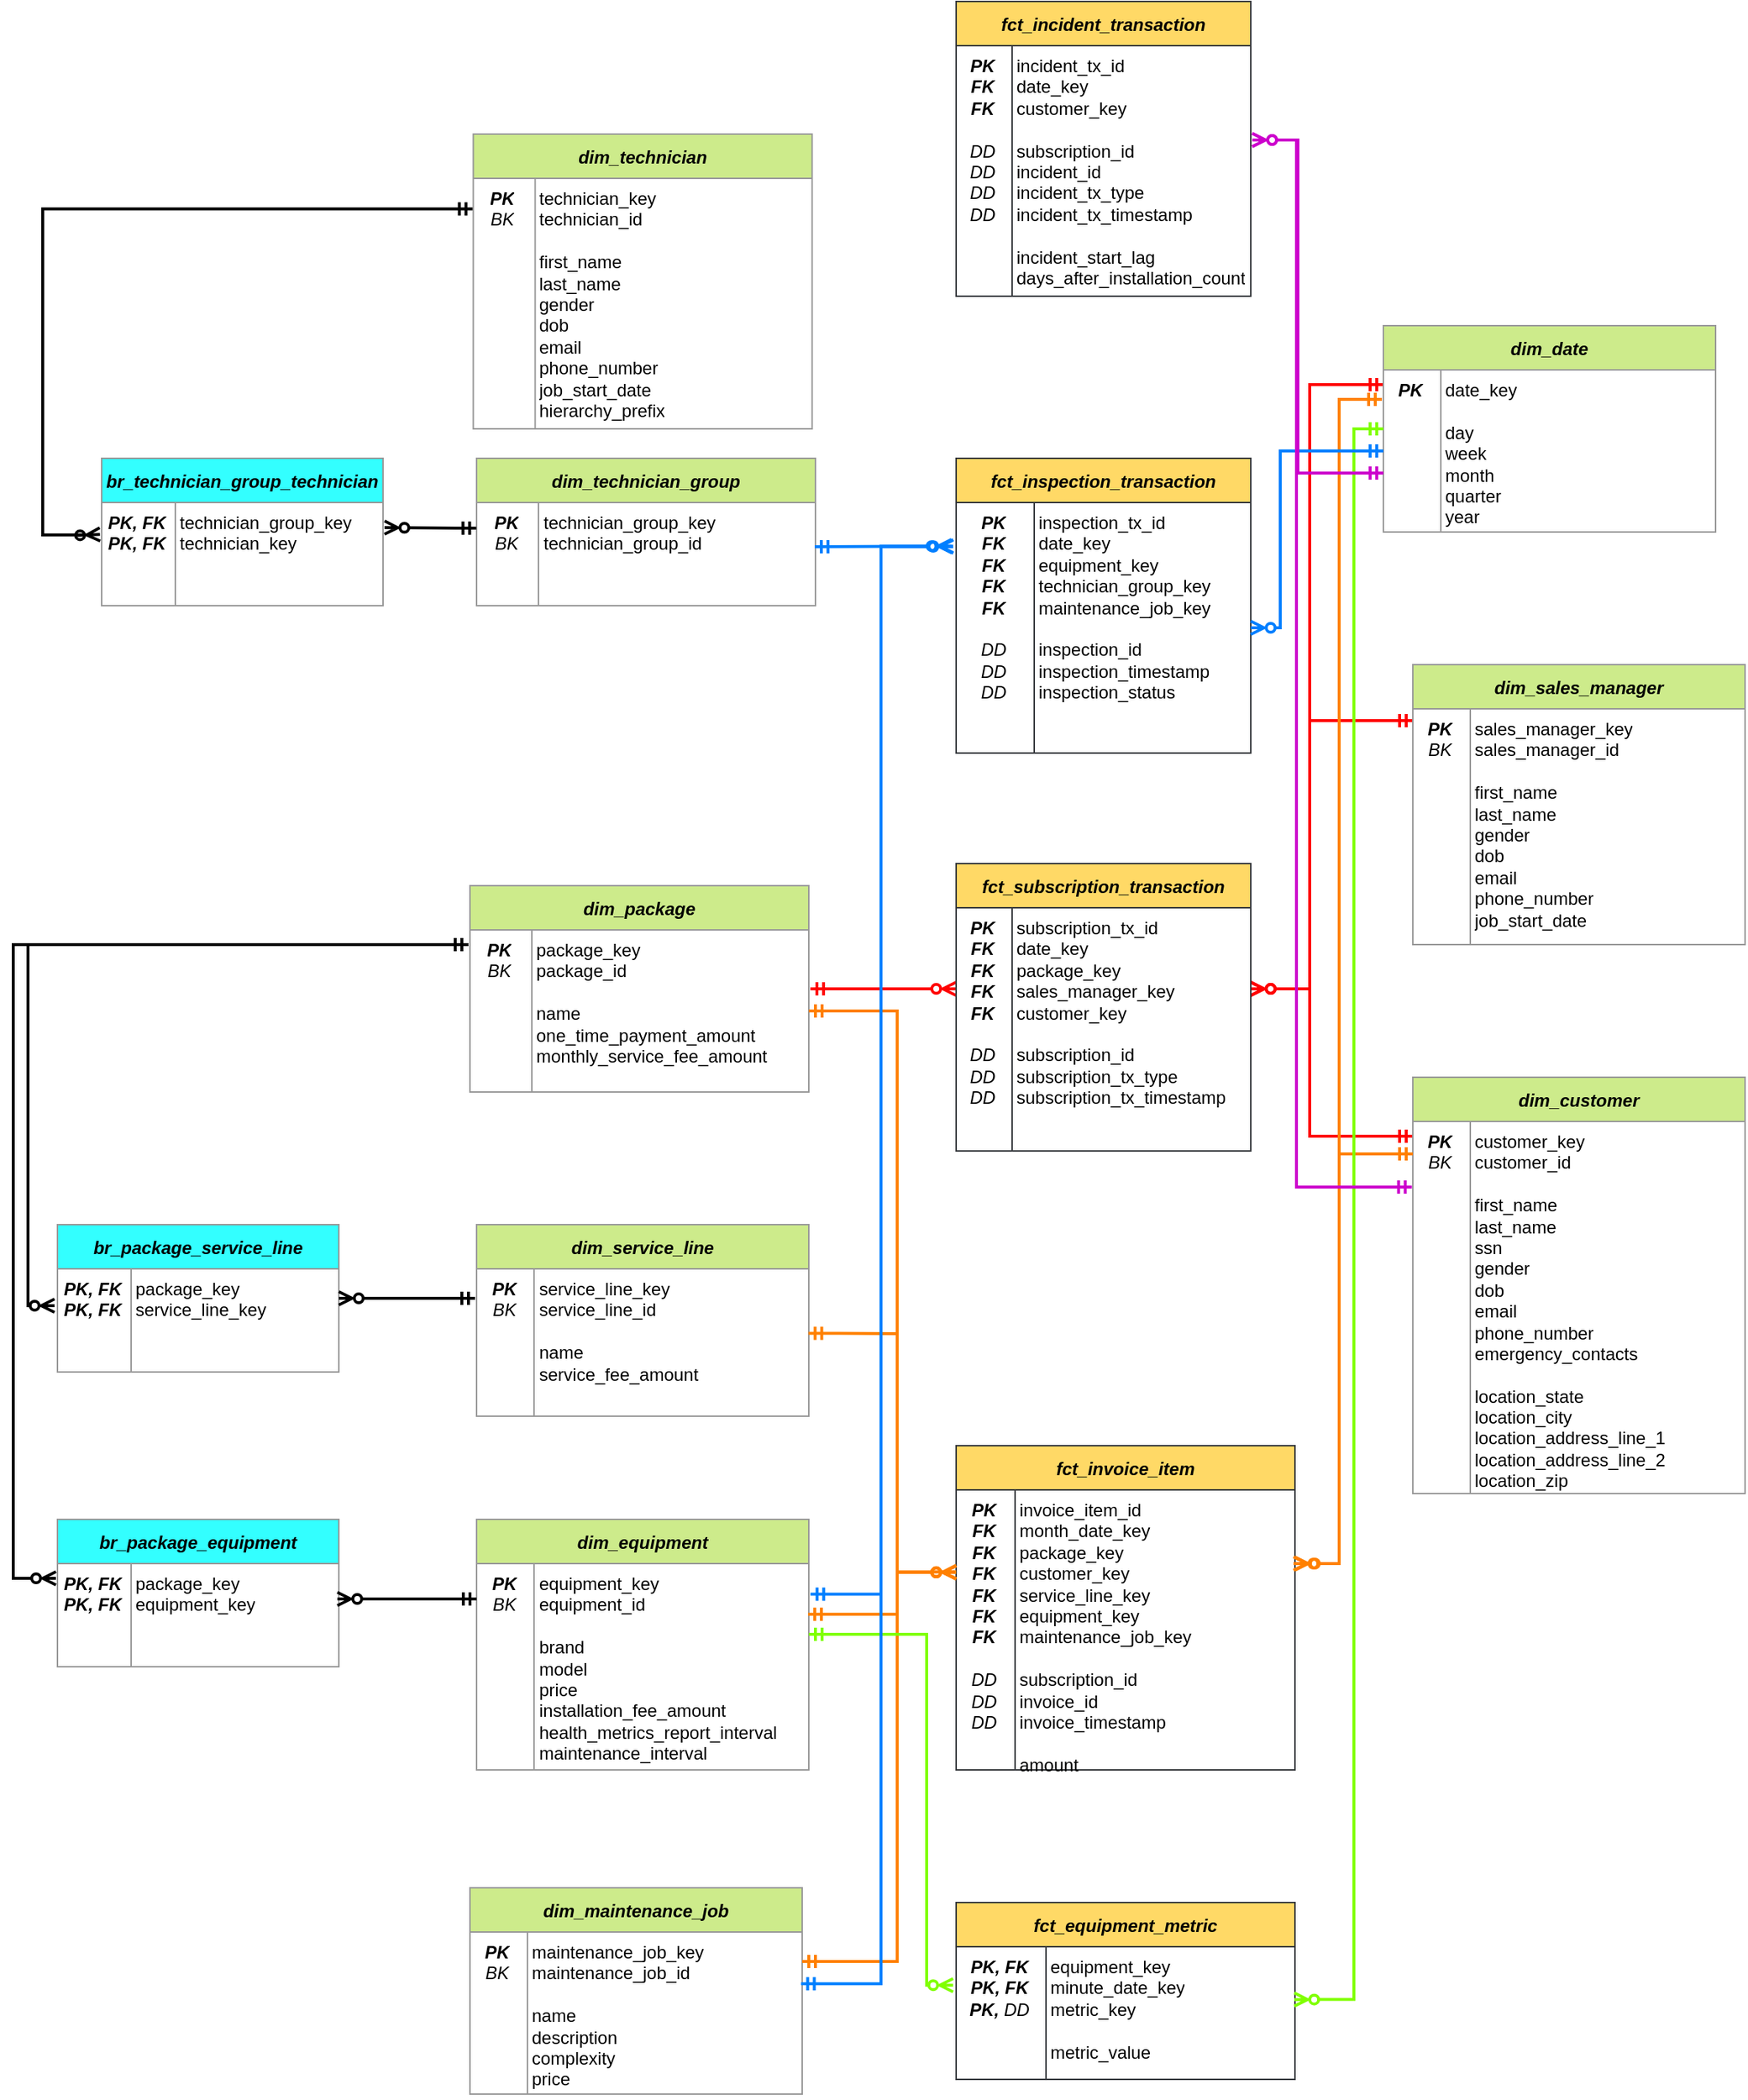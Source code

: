 <mxfile version="15.8.7" type="device"><diagram id="wsCY1EJNQkEBuxY_4vfx" name="Page-1"><mxGraphModel dx="4592" dy="2953" grid="1" gridSize="10" guides="1" tooltips="1" connect="1" arrows="1" fold="1" page="1" pageScale="1" pageWidth="827" pageHeight="1169" math="0" shadow="0"><root><mxCell id="0"/><mxCell id="1" parent="0"/><mxCell id="LIgBV6yL5HsbZSxNifBy-13" value="" style="edgeStyle=orthogonalEdgeStyle;rounded=0;orthogonalLoop=1;jettySize=auto;html=1;startArrow=ERmandOne;startFill=0;endArrow=ERzeroToMany;endFill=0;strokeColor=#FF0000;strokeWidth=2;" edge="1" parent="1" source="JnSo-MgYIEytU2SgxRHm-1" target="JnSo-MgYIEytU2SgxRHm-11"><mxGeometry relative="1" as="geometry"><Array as="points"><mxPoint x="-2110" y="150"/><mxPoint x="-2110" y="150"/></Array></mxGeometry></mxCell><mxCell id="LIgBV6yL5HsbZSxNifBy-14" value="" style="edgeStyle=orthogonalEdgeStyle;rounded=0;orthogonalLoop=1;jettySize=auto;html=1;startArrow=ERmandOne;startFill=0;endArrow=ERzeroToMany;endFill=0;strokeWidth=2;" edge="1" parent="1" source="JnSo-MgYIEytU2SgxRHm-1"><mxGeometry relative="1" as="geometry"><mxPoint x="-2691" y="550" as="targetPoint"/><Array as="points"><mxPoint x="-2720" y="120"/><mxPoint x="-2720" y="550"/><mxPoint x="-2691" y="550"/></Array></mxGeometry></mxCell><mxCell id="LIgBV6yL5HsbZSxNifBy-24" value="" style="edgeStyle=orthogonalEdgeStyle;rounded=0;orthogonalLoop=1;jettySize=auto;html=1;startArrow=ERmandOne;startFill=0;endArrow=ERzeroToMany;endFill=0;strokeWidth=2;" edge="1" parent="1" source="JnSo-MgYIEytU2SgxRHm-1"><mxGeometry relative="1" as="geometry"><mxPoint x="-2692" y="365" as="targetPoint"/><Array as="points"><mxPoint x="-2710" y="120"/><mxPoint x="-2710" y="365"/></Array></mxGeometry></mxCell><mxCell id="JnSo-MgYIEytU2SgxRHm-1" value="dim_package" style="shape=table;startSize=30;container=1;collapsible=0;childLayout=tableLayout;fillColor=#cdeb8b;strokeColor=#999999;rounded=0;sketch=0;shadow=0;fontStyle=3;strokeWidth=1;perimeterSpacing=1;" parent="1" vertex="1"><mxGeometry x="-2410" y="80" width="230" height="140" as="geometry"/></mxCell><mxCell id="JnSo-MgYIEytU2SgxRHm-2" value="" style="shape=partialRectangle;collapsible=0;dropTarget=0;pointerEvents=0;fillColor=none;top=0;left=0;bottom=0;right=0;points=[[0,0.5],[1,0.5]];portConstraint=eastwest;" parent="JnSo-MgYIEytU2SgxRHm-1" vertex="1"><mxGeometry y="30" width="230" height="110" as="geometry"/></mxCell><mxCell id="JnSo-MgYIEytU2SgxRHm-3" value="&lt;i&gt;&lt;b&gt;PK&lt;/b&gt;&lt;br&gt;BK&lt;br&gt;&lt;/i&gt;" style="shape=partialRectangle;html=1;whiteSpace=wrap;connectable=0;overflow=hidden;fillColor=none;top=0;left=0;bottom=0;right=0;pointerEvents=1;verticalAlign=top;align=center;spacingRight=2;" parent="JnSo-MgYIEytU2SgxRHm-2" vertex="1"><mxGeometry width="42" height="110" as="geometry"><mxRectangle width="42" height="110" as="alternateBounds"/></mxGeometry></mxCell><mxCell id="JnSo-MgYIEytU2SgxRHm-4" value="&lt;div&gt;package_key&lt;/div&gt;&lt;div&gt;package_id&lt;/div&gt;&lt;div&gt;&lt;br&gt;&lt;/div&gt;&lt;div&gt;name&lt;/div&gt;&lt;div&gt;one_time_payment_amount&lt;/div&gt;&lt;div&gt;monthly_service_fee_amount&lt;/div&gt;" style="shape=partialRectangle;connectable=0;overflow=hidden;fillColor=none;top=0;left=0;bottom=0;right=0;pointerEvents=1;align=left;verticalAlign=top;horizontal=1;labelBorderColor=none;html=1;spacingLeft=1;fontFamily=Helvetica;" parent="JnSo-MgYIEytU2SgxRHm-2" vertex="1"><mxGeometry x="42" width="188" height="110" as="geometry"><mxRectangle width="188" height="110" as="alternateBounds"/></mxGeometry></mxCell><mxCell id="LIgBV6yL5HsbZSxNifBy-42" value="" style="edgeStyle=orthogonalEdgeStyle;rounded=0;orthogonalLoop=1;jettySize=auto;html=1;startArrow=ERmandOne;startFill=0;endArrow=ERzeroToMany;endFill=0;strokeColor=#FF0000;strokeWidth=2;" edge="1" parent="1" source="LIgBV6yL5HsbZSxNifBy-35" target="JnSo-MgYIEytU2SgxRHm-11"><mxGeometry relative="1" as="geometry"><mxPoint x="-1975" y="407.5" as="targetPoint"/><Array as="points"><mxPoint x="-1840" y="250"/><mxPoint x="-1840" y="150"/></Array></mxGeometry></mxCell><mxCell id="LIgBV6yL5HsbZSxNifBy-50" value="" style="edgeStyle=orthogonalEdgeStyle;rounded=0;orthogonalLoop=1;jettySize=auto;html=1;startArrow=ERmandOne;startFill=0;endArrow=ERzeroToMany;endFill=0;strokeColor=#FF0000;strokeWidth=2;" edge="1" parent="1" source="LIgBV6yL5HsbZSxNifBy-44" target="JnSo-MgYIEytU2SgxRHm-11"><mxGeometry relative="1" as="geometry"><mxPoint x="-1780" y="10" as="targetPoint"/><Array as="points"><mxPoint x="-1840" y="-260"/><mxPoint x="-1840" y="150"/></Array></mxGeometry></mxCell><mxCell id="LIgBV6yL5HsbZSxNifBy-68" value="" style="edgeStyle=orthogonalEdgeStyle;rounded=0;orthogonalLoop=1;jettySize=auto;html=1;startArrow=ERmandOne;startFill=0;endArrow=ERzeroToMany;endFill=0;exitX=0;exitY=0.05;exitDx=0;exitDy=0;exitPerimeter=0;strokeColor=#FF0000;strokeWidth=2;" edge="1" parent="1" source="LIgBV6yL5HsbZSxNifBy-58" target="JnSo-MgYIEytU2SgxRHm-11"><mxGeometry relative="1" as="geometry"><mxPoint x="-1975" y="340" as="targetPoint"/><Array as="points"><mxPoint x="-1840" y="-32"/><mxPoint x="-1840" y="150"/></Array></mxGeometry></mxCell><mxCell id="JnSo-MgYIEytU2SgxRHm-10" value="fct_subscription_transaction" style="shape=table;startSize=30;container=1;collapsible=0;childLayout=tableLayout;fillColor=#FFD966;strokeColor=#36393d;rounded=0;sketch=0;shadow=0;fontStyle=3" parent="1" vertex="1"><mxGeometry x="-2080" y="65" width="200" height="195" as="geometry"/></mxCell><mxCell id="JnSo-MgYIEytU2SgxRHm-11" value="" style="shape=partialRectangle;collapsible=0;dropTarget=0;pointerEvents=0;fillColor=none;top=0;left=0;bottom=0;right=0;points=[[0,0.5],[1,0.5]];portConstraint=eastwest;" parent="JnSo-MgYIEytU2SgxRHm-10" vertex="1"><mxGeometry y="30" width="200" height="165" as="geometry"/></mxCell><mxCell id="JnSo-MgYIEytU2SgxRHm-12" value="&lt;i&gt;&lt;div style=&quot;font-weight: bold&quot;&gt;PK&lt;br&gt;FK&lt;/div&gt;&lt;div style=&quot;font-weight: bold&quot;&gt;FK&lt;/div&gt;&lt;div style=&quot;font-weight: bold&quot;&gt;FK&lt;/div&gt;&lt;div style=&quot;font-weight: bold&quot;&gt;FK&lt;/div&gt;&lt;div style=&quot;font-weight: bold&quot;&gt;&lt;br&gt;&lt;/div&gt;&lt;div&gt;DD&lt;/div&gt;&lt;div&gt;DD&lt;/div&gt;&lt;div&gt;DD&lt;/div&gt;&lt;/i&gt;" style="shape=partialRectangle;html=1;whiteSpace=wrap;connectable=0;overflow=hidden;fillColor=none;top=0;left=0;bottom=0;right=0;pointerEvents=1;verticalAlign=top;align=center;spacingRight=2;" parent="JnSo-MgYIEytU2SgxRHm-11" vertex="1"><mxGeometry width="38" height="165" as="geometry"><mxRectangle width="38" height="165" as="alternateBounds"/></mxGeometry></mxCell><mxCell id="JnSo-MgYIEytU2SgxRHm-13" value="&lt;div&gt;subscription_tx_id&lt;/div&gt;&lt;div&gt;date_key&lt;/div&gt;&lt;div&gt;package_key&lt;/div&gt;&lt;div&gt;sales_manager_key&lt;/div&gt;&lt;div&gt;customer_key&lt;br&gt;&lt;/div&gt;&lt;div&gt;&lt;br&gt;&lt;/div&gt;&lt;div&gt;subscription_id&lt;/div&gt;&lt;div&gt;subscription_tx_type&lt;br&gt;&lt;/div&gt;&lt;div&gt;subscription_tx_timestamp&lt;/div&gt;" style="shape=partialRectangle;connectable=0;overflow=hidden;fillColor=none;top=0;left=0;bottom=0;right=0;pointerEvents=1;align=left;verticalAlign=top;horizontal=1;labelBorderColor=none;html=1;spacingLeft=1;" parent="JnSo-MgYIEytU2SgxRHm-11" vertex="1"><mxGeometry x="38" width="162" height="165" as="geometry"><mxRectangle width="162" height="165" as="alternateBounds"/></mxGeometry></mxCell><mxCell id="LIgBV6yL5HsbZSxNifBy-1" value="br_package_service_line" style="shape=table;startSize=30;container=1;collapsible=0;childLayout=tableLayout;fillColor=#33FFFF;strokeColor=#999999;rounded=0;sketch=0;shadow=0;fontStyle=3;strokeWidth=1;perimeterSpacing=1;" vertex="1" parent="1"><mxGeometry x="-2690" y="310" width="191" height="100" as="geometry"/></mxCell><mxCell id="LIgBV6yL5HsbZSxNifBy-2" value="" style="shape=partialRectangle;collapsible=0;dropTarget=0;pointerEvents=0;fillColor=none;top=0;left=0;bottom=0;right=0;points=[[0,0.5],[1,0.5]];portConstraint=eastwest;" vertex="1" parent="LIgBV6yL5HsbZSxNifBy-1"><mxGeometry y="30" width="191" height="70" as="geometry"/></mxCell><mxCell id="LIgBV6yL5HsbZSxNifBy-3" value="&lt;i&gt;&lt;b&gt;PK, FK&lt;/b&gt;&lt;br&gt;&lt;b&gt;PK, FK&lt;/b&gt;&lt;br&gt;&lt;/i&gt;" style="shape=partialRectangle;html=1;whiteSpace=wrap;connectable=0;overflow=hidden;fillColor=none;top=0;left=0;bottom=0;right=0;pointerEvents=1;verticalAlign=top;align=center;spacingRight=2;" vertex="1" parent="LIgBV6yL5HsbZSxNifBy-2"><mxGeometry width="50" height="70" as="geometry"><mxRectangle width="50" height="70" as="alternateBounds"/></mxGeometry></mxCell><mxCell id="LIgBV6yL5HsbZSxNifBy-4" value="package_key&lt;br&gt;service_line_key" style="shape=partialRectangle;connectable=0;overflow=hidden;fillColor=none;top=0;left=0;bottom=0;right=0;pointerEvents=1;align=left;verticalAlign=top;horizontal=1;labelBorderColor=none;html=1;spacingLeft=1;fontFamily=Helvetica;" vertex="1" parent="LIgBV6yL5HsbZSxNifBy-2"><mxGeometry x="50" width="141" height="70" as="geometry"><mxRectangle width="141" height="70" as="alternateBounds"/></mxGeometry></mxCell><mxCell id="LIgBV6yL5HsbZSxNifBy-5" value="br_package_equipment" style="shape=table;startSize=30;container=1;collapsible=0;childLayout=tableLayout;fillColor=#33FFFF;strokeColor=#999999;rounded=0;sketch=0;shadow=0;fontStyle=3;strokeWidth=1;perimeterSpacing=1;" vertex="1" parent="1"><mxGeometry x="-2690" y="510" width="191" height="100" as="geometry"/></mxCell><mxCell id="LIgBV6yL5HsbZSxNifBy-6" value="" style="shape=partialRectangle;collapsible=0;dropTarget=0;pointerEvents=0;fillColor=none;top=0;left=0;bottom=0;right=0;points=[[0,0.5],[1,0.5]];portConstraint=eastwest;" vertex="1" parent="LIgBV6yL5HsbZSxNifBy-5"><mxGeometry y="30" width="191" height="70" as="geometry"/></mxCell><mxCell id="LIgBV6yL5HsbZSxNifBy-7" value="&lt;i&gt;&lt;b&gt;PK, FK&lt;/b&gt;&lt;br&gt;&lt;b&gt;PK, FK&lt;/b&gt;&lt;br&gt;&lt;/i&gt;" style="shape=partialRectangle;html=1;whiteSpace=wrap;connectable=0;overflow=hidden;fillColor=none;top=0;left=0;bottom=0;right=0;pointerEvents=1;verticalAlign=top;align=center;spacingRight=2;" vertex="1" parent="LIgBV6yL5HsbZSxNifBy-6"><mxGeometry width="50" height="70" as="geometry"><mxRectangle width="50" height="70" as="alternateBounds"/></mxGeometry></mxCell><mxCell id="LIgBV6yL5HsbZSxNifBy-8" value="package_key&lt;br&gt;equipment_key" style="shape=partialRectangle;connectable=0;overflow=hidden;fillColor=none;top=0;left=0;bottom=0;right=0;pointerEvents=1;align=left;verticalAlign=top;horizontal=1;labelBorderColor=none;html=1;spacingLeft=1;fontFamily=Helvetica;" vertex="1" parent="LIgBV6yL5HsbZSxNifBy-6"><mxGeometry x="50" width="141" height="70" as="geometry"><mxRectangle width="141" height="70" as="alternateBounds"/></mxGeometry></mxCell><mxCell id="LIgBV6yL5HsbZSxNifBy-9" value="dim_equipment" style="shape=table;startSize=30;container=1;collapsible=0;childLayout=tableLayout;fillColor=#cdeb8b;strokeColor=#999999;rounded=0;sketch=0;shadow=0;fontStyle=3;strokeWidth=1;perimeterSpacing=1;" vertex="1" parent="1"><mxGeometry x="-2405.5" y="510" width="225.5" height="170" as="geometry"/></mxCell><mxCell id="LIgBV6yL5HsbZSxNifBy-10" value="" style="shape=partialRectangle;collapsible=0;dropTarget=0;pointerEvents=0;fillColor=none;top=0;left=0;bottom=0;right=0;points=[[0,0.5],[1,0.5]];portConstraint=eastwest;" vertex="1" parent="LIgBV6yL5HsbZSxNifBy-9"><mxGeometry y="30" width="225.5" height="140" as="geometry"/></mxCell><mxCell id="LIgBV6yL5HsbZSxNifBy-11" value="&lt;i&gt;&lt;b&gt;PK&lt;/b&gt;&lt;br&gt;BK&lt;br&gt;&lt;/i&gt;" style="shape=partialRectangle;html=1;whiteSpace=wrap;connectable=0;overflow=hidden;fillColor=none;top=0;left=0;bottom=0;right=0;pointerEvents=1;verticalAlign=top;align=center;spacingRight=2;" vertex="1" parent="LIgBV6yL5HsbZSxNifBy-10"><mxGeometry width="39" height="140" as="geometry"><mxRectangle width="39" height="140" as="alternateBounds"/></mxGeometry></mxCell><mxCell id="LIgBV6yL5HsbZSxNifBy-12" value="&lt;div&gt;equipment_key&lt;/div&gt;&lt;div&gt;equipment_id&lt;/div&gt;&lt;div&gt;&lt;br&gt;&lt;/div&gt;&lt;div&gt;brand&lt;/div&gt;&lt;div&gt;model&lt;/div&gt;&lt;div&gt;price&lt;/div&gt;&lt;div&gt;installation_fee_amount&lt;/div&gt;&lt;div&gt;health_metrics_report_interval&lt;/div&gt;&lt;div&gt;maintenance_interval&lt;/div&gt;" style="shape=partialRectangle;connectable=0;overflow=hidden;fillColor=none;top=0;left=0;bottom=0;right=0;pointerEvents=1;align=left;verticalAlign=top;horizontal=1;labelBorderColor=none;html=1;spacingLeft=1;fontFamily=Helvetica;" vertex="1" parent="LIgBV6yL5HsbZSxNifBy-10"><mxGeometry x="39" width="187" height="140" as="geometry"><mxRectangle width="187" height="140" as="alternateBounds"/></mxGeometry></mxCell><mxCell id="LIgBV6yL5HsbZSxNifBy-15" value="" style="edgeStyle=orthogonalEdgeStyle;rounded=0;orthogonalLoop=1;jettySize=auto;html=1;startArrow=ERmandOne;startFill=0;endArrow=ERzeroToMany;endFill=0;entryX=0.997;entryY=0.34;entryDx=0;entryDy=0;entryPerimeter=0;strokeWidth=2;" edge="1" parent="1" source="LIgBV6yL5HsbZSxNifBy-10" target="LIgBV6yL5HsbZSxNifBy-6"><mxGeometry relative="1" as="geometry"><mxPoint x="-2739" y="670" as="targetPoint"/><Array as="points"><mxPoint x="-2500" y="564"/><mxPoint x="-2500" y="564"/></Array></mxGeometry></mxCell><mxCell id="LIgBV6yL5HsbZSxNifBy-33" value="" style="edgeStyle=orthogonalEdgeStyle;rounded=0;orthogonalLoop=1;jettySize=auto;html=1;startArrow=ERmandOne;startFill=0;endArrow=ERzeroToMany;endFill=0;strokeWidth=2;" edge="1" parent="1" source="LIgBV6yL5HsbZSxNifBy-25" target="LIgBV6yL5HsbZSxNifBy-2"><mxGeometry relative="1" as="geometry"><mxPoint x="-2571.714" y="165" as="targetPoint"/><Array as="points"><mxPoint x="-2440" y="360"/><mxPoint x="-2440" y="360"/></Array></mxGeometry></mxCell><mxCell id="LIgBV6yL5HsbZSxNifBy-25" value="dim_service_line" style="shape=table;startSize=30;container=1;collapsible=0;childLayout=tableLayout;fillColor=#cdeb8b;strokeColor=#999999;rounded=0;sketch=0;shadow=0;fontStyle=3;strokeWidth=1;perimeterSpacing=1;" vertex="1" parent="1"><mxGeometry x="-2405.5" y="310" width="225.5" height="130" as="geometry"/></mxCell><mxCell id="LIgBV6yL5HsbZSxNifBy-26" value="" style="shape=partialRectangle;collapsible=0;dropTarget=0;pointerEvents=0;fillColor=none;top=0;left=0;bottom=0;right=0;points=[[0,0.5],[1,0.5]];portConstraint=eastwest;" vertex="1" parent="LIgBV6yL5HsbZSxNifBy-25"><mxGeometry y="30" width="225.5" height="100" as="geometry"/></mxCell><mxCell id="LIgBV6yL5HsbZSxNifBy-27" value="&lt;i&gt;&lt;b&gt;PK&lt;/b&gt;&lt;br&gt;BK&lt;br&gt;&lt;/i&gt;" style="shape=partialRectangle;html=1;whiteSpace=wrap;connectable=0;overflow=hidden;fillColor=none;top=0;left=0;bottom=0;right=0;pointerEvents=1;verticalAlign=top;align=center;spacingRight=2;" vertex="1" parent="LIgBV6yL5HsbZSxNifBy-26"><mxGeometry width="39" height="100" as="geometry"><mxRectangle width="39" height="100" as="alternateBounds"/></mxGeometry></mxCell><mxCell id="LIgBV6yL5HsbZSxNifBy-28" value="&lt;div&gt;service_line_key&lt;/div&gt;&lt;div&gt;service_line_id&lt;/div&gt;&lt;div&gt;&lt;br&gt;&lt;/div&gt;&lt;div&gt;name&lt;/div&gt;&lt;div&gt;&lt;span&gt;service_fee_amount&lt;/span&gt;&lt;/div&gt;" style="shape=partialRectangle;connectable=0;overflow=hidden;fillColor=none;top=0;left=0;bottom=0;right=0;pointerEvents=1;align=left;verticalAlign=top;horizontal=1;labelBorderColor=none;html=1;spacingLeft=1;fontFamily=Helvetica;" vertex="1" parent="LIgBV6yL5HsbZSxNifBy-26"><mxGeometry x="39" width="187" height="100" as="geometry"><mxRectangle width="187" height="100" as="alternateBounds"/></mxGeometry></mxCell><mxCell id="LIgBV6yL5HsbZSxNifBy-34" value="dim_customer" style="shape=table;startSize=30;container=1;collapsible=0;childLayout=tableLayout;fillColor=#cdeb8b;strokeColor=#999999;rounded=0;sketch=0;shadow=0;fontStyle=3;strokeWidth=1;perimeterSpacing=1;" vertex="1" parent="1"><mxGeometry x="-1770" y="210" width="225.5" height="282.5" as="geometry"/></mxCell><mxCell id="LIgBV6yL5HsbZSxNifBy-35" value="" style="shape=partialRectangle;collapsible=0;dropTarget=0;pointerEvents=0;fillColor=none;top=0;left=0;bottom=0;right=0;points=[[0,0.5],[1,0.5]];portConstraint=eastwest;" vertex="1" parent="LIgBV6yL5HsbZSxNifBy-34"><mxGeometry y="30" width="225.5" height="253" as="geometry"/></mxCell><mxCell id="LIgBV6yL5HsbZSxNifBy-36" value="&lt;i&gt;&lt;b&gt;PK&lt;/b&gt;&lt;br&gt;BK&lt;br&gt;&lt;/i&gt;" style="shape=partialRectangle;html=1;whiteSpace=wrap;connectable=0;overflow=hidden;fillColor=none;top=0;left=0;bottom=0;right=0;pointerEvents=1;verticalAlign=top;align=center;spacingRight=2;" vertex="1" parent="LIgBV6yL5HsbZSxNifBy-35"><mxGeometry width="39" height="253" as="geometry"><mxRectangle width="39" height="253" as="alternateBounds"/></mxGeometry></mxCell><mxCell id="LIgBV6yL5HsbZSxNifBy-37" value="&lt;div&gt;customer_key&lt;/div&gt;&lt;div&gt;customer_id&lt;/div&gt;&lt;div&gt;&lt;br&gt;&lt;/div&gt;&lt;div&gt;first_name&lt;/div&gt;&lt;div&gt;last_name&lt;/div&gt;&lt;div&gt;ssn&lt;/div&gt;&lt;div&gt;gender&lt;/div&gt;&lt;div&gt;dob&lt;/div&gt;&lt;div&gt;email&lt;/div&gt;&lt;div&gt;phone_number&lt;/div&gt;&lt;div&gt;emergency_contacts&lt;/div&gt;&lt;div&gt;&lt;br&gt;&lt;/div&gt;&lt;div&gt;&lt;span&gt;location_state&lt;/span&gt;&lt;br&gt;&lt;/div&gt;&lt;div&gt;location_city&lt;/div&gt;&lt;div&gt;location_address_line_1&lt;/div&gt;&lt;div&gt;location_address_line_2&lt;br&gt;&lt;/div&gt;&lt;div&gt;location_zip&lt;/div&gt;&lt;div&gt;&lt;br&gt;&lt;/div&gt;" style="shape=partialRectangle;connectable=0;overflow=hidden;fillColor=none;top=0;left=0;bottom=0;right=0;pointerEvents=1;align=left;verticalAlign=top;horizontal=1;labelBorderColor=none;html=1;spacingLeft=1;fontFamily=Helvetica;" vertex="1" parent="LIgBV6yL5HsbZSxNifBy-35"><mxGeometry x="39" width="187" height="253" as="geometry"><mxRectangle width="187" height="253" as="alternateBounds"/></mxGeometry></mxCell><mxCell id="LIgBV6yL5HsbZSxNifBy-43" value="dim_date" style="shape=table;startSize=30;container=1;collapsible=0;childLayout=tableLayout;fillColor=#cdeb8b;strokeColor=#999999;rounded=0;sketch=0;shadow=0;fontStyle=3;strokeWidth=1;perimeterSpacing=1;" vertex="1" parent="1"><mxGeometry x="-1790" y="-300" width="225.5" height="140" as="geometry"/></mxCell><mxCell id="LIgBV6yL5HsbZSxNifBy-44" value="" style="shape=partialRectangle;collapsible=0;dropTarget=0;pointerEvents=0;fillColor=none;top=0;left=0;bottom=0;right=0;points=[[0,0.5],[1,0.5]];portConstraint=eastwest;" vertex="1" parent="LIgBV6yL5HsbZSxNifBy-43"><mxGeometry y="30" width="225.5" height="110" as="geometry"/></mxCell><mxCell id="LIgBV6yL5HsbZSxNifBy-45" value="&lt;i&gt;&lt;b&gt;PK&lt;/b&gt;&lt;br&gt;&lt;/i&gt;" style="shape=partialRectangle;html=1;whiteSpace=wrap;connectable=0;overflow=hidden;fillColor=none;top=0;left=0;bottom=0;right=0;pointerEvents=1;verticalAlign=top;align=center;spacingRight=2;" vertex="1" parent="LIgBV6yL5HsbZSxNifBy-44"><mxGeometry width="39" height="110" as="geometry"><mxRectangle width="39" height="110" as="alternateBounds"/></mxGeometry></mxCell><mxCell id="LIgBV6yL5HsbZSxNifBy-46" value="&lt;div&gt;date_key&lt;/div&gt;&lt;div&gt;&lt;br&gt;&lt;/div&gt;&lt;div&gt;day&lt;/div&gt;&lt;div&gt;week&lt;/div&gt;&lt;div&gt;month&lt;/div&gt;&lt;div&gt;quarter&lt;/div&gt;&lt;div&gt;year&lt;/div&gt;" style="shape=partialRectangle;connectable=0;overflow=hidden;fillColor=none;top=0;left=0;bottom=0;right=0;pointerEvents=1;align=left;verticalAlign=top;horizontal=1;labelBorderColor=none;html=1;spacingLeft=1;fontFamily=Helvetica;" vertex="1" parent="LIgBV6yL5HsbZSxNifBy-44"><mxGeometry x="39" width="187" height="110" as="geometry"><mxRectangle width="187" height="110" as="alternateBounds"/></mxGeometry></mxCell><mxCell id="LIgBV6yL5HsbZSxNifBy-57" value="dim_sales_manager" style="shape=table;startSize=30;container=1;collapsible=0;childLayout=tableLayout;fillColor=#cdeb8b;strokeColor=#999999;rounded=0;sketch=0;shadow=0;fontStyle=3;strokeWidth=1;perimeterSpacing=1;" vertex="1" parent="1"><mxGeometry x="-1770" y="-70" width="225.5" height="190" as="geometry"/></mxCell><mxCell id="LIgBV6yL5HsbZSxNifBy-58" value="" style="shape=partialRectangle;collapsible=0;dropTarget=0;pointerEvents=0;fillColor=none;top=0;left=0;bottom=0;right=0;points=[[0,0.5],[1,0.5]];portConstraint=eastwest;" vertex="1" parent="LIgBV6yL5HsbZSxNifBy-57"><mxGeometry y="30" width="225.5" height="160" as="geometry"/></mxCell><mxCell id="LIgBV6yL5HsbZSxNifBy-59" value="&lt;i&gt;&lt;b&gt;PK&lt;/b&gt;&lt;br&gt;BK&lt;br&gt;&lt;/i&gt;" style="shape=partialRectangle;html=1;whiteSpace=wrap;connectable=0;overflow=hidden;fillColor=none;top=0;left=0;bottom=0;right=0;pointerEvents=1;verticalAlign=top;align=center;spacingRight=2;" vertex="1" parent="LIgBV6yL5HsbZSxNifBy-58"><mxGeometry width="39" height="160" as="geometry"><mxRectangle width="39" height="160" as="alternateBounds"/></mxGeometry></mxCell><mxCell id="LIgBV6yL5HsbZSxNifBy-60" value="&lt;div&gt;sales_manager_key&lt;/div&gt;&lt;div&gt;sales_manager_id&lt;/div&gt;&lt;div&gt;&lt;br&gt;&lt;/div&gt;&lt;div&gt;first_name&lt;/div&gt;&lt;div&gt;last_name&lt;/div&gt;&lt;div&gt;&lt;div&gt;gender&lt;/div&gt;&lt;div&gt;dob&lt;/div&gt;&lt;div&gt;email&lt;/div&gt;&lt;div&gt;phone_number&lt;/div&gt;&lt;/div&gt;&lt;div&gt;job_start_date&lt;/div&gt;" style="shape=partialRectangle;connectable=0;overflow=hidden;fillColor=none;top=0;left=0;bottom=0;right=0;pointerEvents=1;align=left;verticalAlign=top;horizontal=1;labelBorderColor=none;html=1;spacingLeft=1;fontFamily=Helvetica;" vertex="1" parent="LIgBV6yL5HsbZSxNifBy-58"><mxGeometry x="39" width="187" height="160" as="geometry"><mxRectangle width="187" height="160" as="alternateBounds"/></mxGeometry></mxCell><mxCell id="LIgBV6yL5HsbZSxNifBy-69" value="fct_invoice_item" style="shape=table;startSize=30;container=1;collapsible=0;childLayout=tableLayout;fillColor=#FFD966;strokeColor=#36393d;rounded=0;sketch=0;shadow=0;fontStyle=3" vertex="1" parent="1"><mxGeometry x="-2080" y="460" width="230" height="220" as="geometry"/></mxCell><mxCell id="LIgBV6yL5HsbZSxNifBy-70" value="" style="shape=partialRectangle;collapsible=0;dropTarget=0;pointerEvents=0;fillColor=none;top=0;left=0;bottom=0;right=0;points=[[0,0.5],[1,0.5]];portConstraint=eastwest;" vertex="1" parent="LIgBV6yL5HsbZSxNifBy-69"><mxGeometry y="30" width="230" height="190" as="geometry"/></mxCell><mxCell id="LIgBV6yL5HsbZSxNifBy-71" value="&lt;i&gt;&lt;div&gt;&lt;b&gt;PK&lt;/b&gt;&lt;/div&gt;&lt;div&gt;&lt;b&gt;&lt;span&gt;FK&lt;/span&gt;&lt;br&gt;&lt;/b&gt;&lt;/div&gt;&lt;div&gt;&lt;b&gt;FK&lt;/b&gt;&lt;/div&gt;&lt;div&gt;&lt;b&gt;FK&lt;/b&gt;&lt;/div&gt;&lt;div&gt;&lt;b&gt;FK&lt;/b&gt;&lt;/div&gt;&lt;div&gt;&lt;b&gt;FK&lt;/b&gt;&lt;/div&gt;&lt;div&gt;&lt;b&gt;FK&lt;/b&gt;&lt;/div&gt;&lt;div&gt;&lt;br&gt;&lt;/div&gt;&lt;div&gt;DD&lt;/div&gt;&lt;div&gt;DD&lt;/div&gt;&lt;div&gt;DD&lt;/div&gt;&lt;/i&gt;" style="shape=partialRectangle;html=1;whiteSpace=wrap;connectable=0;overflow=hidden;fillColor=none;top=0;left=0;bottom=0;right=0;pointerEvents=1;verticalAlign=top;align=center;spacingRight=2;" vertex="1" parent="LIgBV6yL5HsbZSxNifBy-70"><mxGeometry width="40" height="190" as="geometry"><mxRectangle width="40" height="190" as="alternateBounds"/></mxGeometry></mxCell><mxCell id="LIgBV6yL5HsbZSxNifBy-72" value="&lt;div&gt;invoice_item_id&lt;/div&gt;&lt;div&gt;month_date_key&lt;/div&gt;&lt;div&gt;package_key&lt;/div&gt;&lt;div&gt;customer_key&lt;br&gt;&lt;/div&gt;&lt;div&gt;service_line_key&lt;/div&gt;&lt;div&gt;equipment_key&lt;/div&gt;&lt;div&gt;maintenance_job_key&lt;/div&gt;&lt;div&gt;&lt;br&gt;&lt;/div&gt;&lt;div&gt;subscription_id&lt;/div&gt;&lt;div&gt;invoice_id&lt;br&gt;&lt;/div&gt;&lt;div&gt;invoice_timestamp&lt;/div&gt;&lt;div&gt;&lt;br&gt;&lt;/div&gt;&lt;div&gt;amount&lt;/div&gt;" style="shape=partialRectangle;connectable=0;overflow=hidden;fillColor=none;top=0;left=0;bottom=0;right=0;pointerEvents=1;align=left;verticalAlign=top;horizontal=1;labelBorderColor=none;html=1;spacingLeft=1;" vertex="1" parent="LIgBV6yL5HsbZSxNifBy-70"><mxGeometry x="40" width="190" height="190" as="geometry"><mxRectangle width="190" height="190" as="alternateBounds"/></mxGeometry></mxCell><mxCell id="LIgBV6yL5HsbZSxNifBy-73" value="" style="edgeStyle=orthogonalEdgeStyle;rounded=0;orthogonalLoop=1;jettySize=auto;html=1;startArrow=ERmandOne;startFill=0;endArrow=ERzeroToMany;endFill=0;strokeColor=#FF8000;strokeWidth=2;" edge="1" parent="1" source="LIgBV6yL5HsbZSxNifBy-43"><mxGeometry relative="1" as="geometry"><mxPoint x="-1780" y="290" as="sourcePoint"/><mxPoint x="-1851" y="540" as="targetPoint"/><Array as="points"><mxPoint x="-1820" y="-250"/><mxPoint x="-1820" y="540"/><mxPoint x="-1851" y="540"/></Array></mxGeometry></mxCell><mxCell id="LIgBV6yL5HsbZSxNifBy-74" value="" style="edgeStyle=orthogonalEdgeStyle;rounded=0;orthogonalLoop=1;jettySize=auto;html=1;startArrow=ERmandOne;startFill=0;endArrow=ERzeroToMany;endFill=0;strokeColor=#FF8000;strokeWidth=2;" edge="1" parent="1" source="JnSo-MgYIEytU2SgxRHm-2"><mxGeometry relative="1" as="geometry"><mxPoint x="-2080" y="546" as="targetPoint"/><Array as="points"><mxPoint x="-2120" y="165"/><mxPoint x="-2120" y="546"/></Array></mxGeometry></mxCell><mxCell id="LIgBV6yL5HsbZSxNifBy-78" value="" style="edgeStyle=orthogonalEdgeStyle;rounded=0;orthogonalLoop=1;jettySize=auto;html=1;startArrow=ERmandOne;startFill=0;endArrow=ERzeroToMany;endFill=0;strokeColor=#FF8000;strokeWidth=2;" edge="1" parent="1"><mxGeometry relative="1" as="geometry"><mxPoint x="-1770" y="262" as="sourcePoint"/><mxPoint x="-1850" y="540" as="targetPoint"/><Array as="points"><mxPoint x="-1820" y="262"/><mxPoint x="-1820" y="540"/></Array></mxGeometry></mxCell><mxCell id="LIgBV6yL5HsbZSxNifBy-80" value="" style="edgeStyle=orthogonalEdgeStyle;rounded=0;orthogonalLoop=1;jettySize=auto;html=1;startArrow=ERmandOne;startFill=0;endArrow=ERzeroToMany;endFill=0;strokeColor=#FF8000;exitX=0.998;exitY=0.248;exitDx=0;exitDy=0;exitPerimeter=0;strokeWidth=2;" edge="1" parent="1"><mxGeometry relative="1" as="geometry"><mxPoint x="-2180.451" y="574.36" as="sourcePoint"/><mxPoint x="-2080" y="545.64" as="targetPoint"/><Array as="points"><mxPoint x="-2120" y="574.64"/><mxPoint x="-2120" y="545.64"/><mxPoint x="-2081" y="545.64"/></Array></mxGeometry></mxCell><mxCell id="LIgBV6yL5HsbZSxNifBy-81" value="" style="edgeStyle=orthogonalEdgeStyle;rounded=0;orthogonalLoop=1;jettySize=auto;html=1;startArrow=ERmandOne;startFill=0;endArrow=ERzeroToMany;endFill=0;strokeColor=#FF8000;exitX=0.999;exitY=0.438;exitDx=0;exitDy=0;exitPerimeter=0;strokeWidth=2;" edge="1" parent="1" source="LIgBV6yL5HsbZSxNifBy-26"><mxGeometry relative="1" as="geometry"><mxPoint x="-2160" y="480" as="sourcePoint"/><mxPoint x="-2080" y="546" as="targetPoint"/><Array as="points"><mxPoint x="-2160" y="384"/><mxPoint x="-2120" y="384"/><mxPoint x="-2120" y="546"/></Array></mxGeometry></mxCell><mxCell id="LIgBV6yL5HsbZSxNifBy-82" value="dim_maintenance_job" style="shape=table;startSize=30;container=1;collapsible=0;childLayout=tableLayout;fillColor=#cdeb8b;strokeColor=#999999;rounded=0;sketch=0;shadow=0;fontStyle=3;strokeWidth=1;perimeterSpacing=1;" vertex="1" parent="1"><mxGeometry x="-2410" y="760" width="225.5" height="140" as="geometry"/></mxCell><mxCell id="LIgBV6yL5HsbZSxNifBy-83" value="" style="shape=partialRectangle;collapsible=0;dropTarget=0;pointerEvents=0;fillColor=none;top=0;left=0;bottom=0;right=0;points=[[0,0.5],[1,0.5]];portConstraint=eastwest;" vertex="1" parent="LIgBV6yL5HsbZSxNifBy-82"><mxGeometry y="30" width="225.5" height="110" as="geometry"/></mxCell><mxCell id="LIgBV6yL5HsbZSxNifBy-84" value="&lt;i&gt;&lt;b&gt;PK&lt;/b&gt;&lt;br&gt;BK&lt;br&gt;&lt;/i&gt;" style="shape=partialRectangle;html=1;whiteSpace=wrap;connectable=0;overflow=hidden;fillColor=none;top=0;left=0;bottom=0;right=0;pointerEvents=1;verticalAlign=top;align=center;spacingRight=2;" vertex="1" parent="LIgBV6yL5HsbZSxNifBy-83"><mxGeometry width="39" height="110" as="geometry"><mxRectangle width="39" height="110" as="alternateBounds"/></mxGeometry></mxCell><mxCell id="LIgBV6yL5HsbZSxNifBy-85" value="&lt;div&gt;maintenance_job_key&lt;/div&gt;&lt;div&gt;maintenance_job_id&lt;/div&gt;&lt;div&gt;&lt;br&gt;&lt;/div&gt;&lt;div&gt;name&lt;/div&gt;&lt;div&gt;description&lt;/div&gt;&lt;div&gt;complexity&lt;/div&gt;&lt;div&gt;price&lt;/div&gt;" style="shape=partialRectangle;connectable=0;overflow=hidden;fillColor=none;top=0;left=0;bottom=0;right=0;pointerEvents=1;align=left;verticalAlign=top;horizontal=1;labelBorderColor=none;html=1;spacingLeft=1;fontFamily=Helvetica;" vertex="1" parent="LIgBV6yL5HsbZSxNifBy-83"><mxGeometry x="39" width="187" height="110" as="geometry"><mxRectangle width="187" height="110" as="alternateBounds"/></mxGeometry></mxCell><mxCell id="LIgBV6yL5HsbZSxNifBy-91" value="" style="edgeStyle=orthogonalEdgeStyle;rounded=0;orthogonalLoop=1;jettySize=auto;html=1;startArrow=ERmandOne;startFill=0;endArrow=ERzeroToMany;endFill=0;strokeColor=#FF8000;strokeWidth=2;" edge="1" parent="1"><mxGeometry relative="1" as="geometry"><mxPoint x="-2184.5" y="810.007" as="sourcePoint"/><mxPoint x="-2080" y="546" as="targetPoint"/><Array as="points"><mxPoint x="-2120" y="810"/><mxPoint x="-2120" y="546"/></Array></mxGeometry></mxCell><mxCell id="LIgBV6yL5HsbZSxNifBy-101" value="" style="edgeStyle=orthogonalEdgeStyle;rounded=0;orthogonalLoop=1;jettySize=auto;html=1;startArrow=ERmandOne;startFill=0;endArrow=ERzeroToMany;endFill=0;strokeColor=#80FF00;fontStyle=1;strokeWidth=2;entryX=-0.009;entryY=0.29;entryDx=0;entryDy=0;entryPerimeter=0;" edge="1" parent="1" target="LIgBV6yL5HsbZSxNifBy-103"><mxGeometry relative="1" as="geometry"><mxPoint x="-2180" y="588" as="sourcePoint"/><mxPoint x="-2100" y="850" as="targetPoint"/><Array as="points"><mxPoint x="-2100" y="588"/><mxPoint x="-2100" y="826"/></Array></mxGeometry></mxCell><mxCell id="LIgBV6yL5HsbZSxNifBy-102" value="fct_equipment_metric" style="shape=table;startSize=30;container=1;collapsible=0;childLayout=tableLayout;fillColor=#FFD966;strokeColor=#36393d;rounded=0;sketch=0;shadow=0;fontStyle=3" vertex="1" parent="1"><mxGeometry x="-2080" y="770" width="230" height="120" as="geometry"/></mxCell><mxCell id="LIgBV6yL5HsbZSxNifBy-103" value="" style="shape=partialRectangle;collapsible=0;dropTarget=0;pointerEvents=0;fillColor=none;top=0;left=0;bottom=0;right=0;points=[[0,0.5],[1,0.5]];portConstraint=eastwest;" vertex="1" parent="LIgBV6yL5HsbZSxNifBy-102"><mxGeometry y="30" width="230" height="90" as="geometry"/></mxCell><mxCell id="LIgBV6yL5HsbZSxNifBy-104" value="&lt;i&gt;&lt;div style=&quot;font-weight: bold&quot;&gt;PK, FK&lt;br&gt;PK, FK&lt;/div&gt;&lt;div&gt;&lt;b&gt;PK, &lt;/b&gt;DD&lt;/div&gt;&lt;/i&gt;" style="shape=partialRectangle;html=1;whiteSpace=wrap;connectable=0;overflow=hidden;fillColor=none;top=0;left=0;bottom=0;right=0;pointerEvents=1;verticalAlign=top;align=center;spacingRight=2;" vertex="1" parent="LIgBV6yL5HsbZSxNifBy-103"><mxGeometry width="61" height="90" as="geometry"><mxRectangle width="61" height="90" as="alternateBounds"/></mxGeometry></mxCell><mxCell id="LIgBV6yL5HsbZSxNifBy-105" value="&lt;div&gt;equipment_key&lt;/div&gt;&lt;div&gt;minute_date_key&lt;/div&gt;&lt;div&gt;metric_key&lt;/div&gt;&lt;div&gt;&lt;br&gt;&lt;/div&gt;&lt;div&gt;metric_value&lt;/div&gt;" style="shape=partialRectangle;connectable=0;overflow=hidden;fillColor=none;top=0;left=0;bottom=0;right=0;pointerEvents=1;align=left;verticalAlign=top;horizontal=1;labelBorderColor=none;html=1;spacingLeft=1;" vertex="1" parent="LIgBV6yL5HsbZSxNifBy-103"><mxGeometry x="61" width="169" height="90" as="geometry"><mxRectangle width="169" height="90" as="alternateBounds"/></mxGeometry></mxCell><mxCell id="LIgBV6yL5HsbZSxNifBy-106" value="" style="edgeStyle=orthogonalEdgeStyle;rounded=0;orthogonalLoop=1;jettySize=auto;html=1;startArrow=ERmandOne;startFill=0;endArrow=ERzeroToMany;endFill=0;strokeColor=#80FF00;fontStyle=1;strokeWidth=2;entryX=0.998;entryY=0.398;entryDx=0;entryDy=0;entryPerimeter=0;" edge="1" parent="1" target="LIgBV6yL5HsbZSxNifBy-103"><mxGeometry relative="1" as="geometry"><mxPoint x="-1790" y="-230" as="sourcePoint"/><mxPoint x="-1890" y="820" as="targetPoint"/><Array as="points"><mxPoint x="-1810" y="-230"/><mxPoint x="-1810" y="836"/></Array></mxGeometry></mxCell><mxCell id="LIgBV6yL5HsbZSxNifBy-107" value="fct_inspection_transaction" style="shape=table;startSize=30;container=1;collapsible=0;childLayout=tableLayout;fillColor=#FFD966;strokeColor=#36393d;rounded=0;sketch=0;shadow=0;fontStyle=3" vertex="1" parent="1"><mxGeometry x="-2080" y="-210" width="200" height="200" as="geometry"/></mxCell><mxCell id="LIgBV6yL5HsbZSxNifBy-108" value="" style="shape=partialRectangle;collapsible=0;dropTarget=0;pointerEvents=0;fillColor=none;top=0;left=0;bottom=0;right=0;points=[[0,0.5],[1,0.5]];portConstraint=eastwest;" vertex="1" parent="LIgBV6yL5HsbZSxNifBy-107"><mxGeometry y="30" width="200" height="170" as="geometry"/></mxCell><mxCell id="LIgBV6yL5HsbZSxNifBy-109" value="&lt;i&gt;&lt;div style=&quot;font-weight: bold&quot;&gt;PK&lt;br&gt;FK&lt;/div&gt;&lt;div&gt;&lt;b&gt;FK&lt;/b&gt;&lt;/div&gt;&lt;div&gt;&lt;b&gt;FK&lt;/b&gt;&lt;/div&gt;&lt;div&gt;&lt;b&gt;FK&lt;/b&gt;&lt;/div&gt;&lt;div&gt;&lt;b&gt;&lt;br&gt;&lt;/b&gt;&lt;/div&gt;&lt;div&gt;DD&lt;/div&gt;&lt;div&gt;DD&lt;/div&gt;&lt;div&gt;DD&lt;/div&gt;&lt;/i&gt;" style="shape=partialRectangle;html=1;whiteSpace=wrap;connectable=0;overflow=hidden;fillColor=none;top=0;left=0;bottom=0;right=0;pointerEvents=1;verticalAlign=top;align=center;spacingRight=2;" vertex="1" parent="LIgBV6yL5HsbZSxNifBy-108"><mxGeometry width="53" height="170" as="geometry"><mxRectangle width="53" height="170" as="alternateBounds"/></mxGeometry></mxCell><mxCell id="LIgBV6yL5HsbZSxNifBy-110" value="&lt;div&gt;inspection_tx_id&lt;/div&gt;&lt;div&gt;date_key&lt;/div&gt;&lt;div&gt;equipment_key&lt;/div&gt;&lt;div&gt;technician_group_key&lt;br&gt;&lt;/div&gt;&lt;div&gt;maintenance_job_key&lt;/div&gt;&lt;div&gt;&lt;br&gt;&lt;/div&gt;&lt;div&gt;&lt;span&gt;inspection_id&lt;/span&gt;&lt;br&gt;&lt;/div&gt;&lt;div&gt;inspection_timestamp&lt;/div&gt;&lt;div&gt;inspection_status&lt;/div&gt;" style="shape=partialRectangle;connectable=0;overflow=hidden;fillColor=none;top=0;left=0;bottom=0;right=0;pointerEvents=1;align=left;verticalAlign=top;horizontal=1;labelBorderColor=none;html=1;spacingLeft=1;" vertex="1" parent="LIgBV6yL5HsbZSxNifBy-108"><mxGeometry x="53" width="147" height="170" as="geometry"><mxRectangle width="147" height="170" as="alternateBounds"/></mxGeometry></mxCell><mxCell id="LIgBV6yL5HsbZSxNifBy-111" value="dim_technician_group" style="shape=table;startSize=30;container=1;collapsible=0;childLayout=tableLayout;fillColor=#cdeb8b;strokeColor=#999999;rounded=0;sketch=0;shadow=0;fontStyle=3;strokeWidth=1;perimeterSpacing=1;" vertex="1" parent="1"><mxGeometry x="-2405.5" y="-210" width="230" height="100" as="geometry"/></mxCell><mxCell id="LIgBV6yL5HsbZSxNifBy-112" value="" style="shape=partialRectangle;collapsible=0;dropTarget=0;pointerEvents=0;fillColor=none;top=0;left=0;bottom=0;right=0;points=[[0,0.5],[1,0.5]];portConstraint=eastwest;" vertex="1" parent="LIgBV6yL5HsbZSxNifBy-111"><mxGeometry y="30" width="230" height="70" as="geometry"/></mxCell><mxCell id="LIgBV6yL5HsbZSxNifBy-113" value="&lt;i&gt;&lt;b&gt;PK&lt;/b&gt;&lt;br&gt;BK&lt;br&gt;&lt;/i&gt;" style="shape=partialRectangle;html=1;whiteSpace=wrap;connectable=0;overflow=hidden;fillColor=none;top=0;left=0;bottom=0;right=0;pointerEvents=1;verticalAlign=top;align=center;spacingRight=2;" vertex="1" parent="LIgBV6yL5HsbZSxNifBy-112"><mxGeometry width="42" height="70" as="geometry"><mxRectangle width="42" height="70" as="alternateBounds"/></mxGeometry></mxCell><mxCell id="LIgBV6yL5HsbZSxNifBy-114" value="&lt;div&gt;technician_group_key&lt;/div&gt;&lt;div&gt;technician_group_id&lt;/div&gt;" style="shape=partialRectangle;connectable=0;overflow=hidden;fillColor=none;top=0;left=0;bottom=0;right=0;pointerEvents=1;align=left;verticalAlign=top;horizontal=1;labelBorderColor=none;html=1;spacingLeft=1;fontFamily=Helvetica;" vertex="1" parent="LIgBV6yL5HsbZSxNifBy-112"><mxGeometry x="42" width="188" height="70" as="geometry"><mxRectangle width="188" height="70" as="alternateBounds"/></mxGeometry></mxCell><mxCell id="LIgBV6yL5HsbZSxNifBy-115" value="" style="edgeStyle=orthogonalEdgeStyle;rounded=0;orthogonalLoop=1;jettySize=auto;html=1;startArrow=ERmandOne;startFill=0;endArrow=ERzeroToMany;endFill=0;strokeColor=#007FFF;strokeWidth=2;entryX=-0.01;entryY=0.174;entryDx=0;entryDy=0;entryPerimeter=0;" edge="1" parent="1" target="LIgBV6yL5HsbZSxNifBy-108"><mxGeometry relative="1" as="geometry"><mxPoint x="-2176" y="-150" as="sourcePoint"/><mxPoint x="-2090" y="-150" as="targetPoint"/><Array as="points"><mxPoint x="-2176" y="-150"/><mxPoint x="-2128" y="-150"/></Array></mxGeometry></mxCell><mxCell id="LIgBV6yL5HsbZSxNifBy-116" value="dim_technician" style="shape=table;startSize=30;container=1;collapsible=0;childLayout=tableLayout;fillColor=#cdeb8b;strokeColor=#999999;rounded=0;sketch=0;shadow=0;fontStyle=3;strokeWidth=1;perimeterSpacing=1;" vertex="1" parent="1"><mxGeometry x="-2407.75" y="-430" width="230" height="200" as="geometry"/></mxCell><mxCell id="LIgBV6yL5HsbZSxNifBy-117" value="" style="shape=partialRectangle;collapsible=0;dropTarget=0;pointerEvents=0;fillColor=none;top=0;left=0;bottom=0;right=0;points=[[0,0.5],[1,0.5]];portConstraint=eastwest;" vertex="1" parent="LIgBV6yL5HsbZSxNifBy-116"><mxGeometry y="30" width="230" height="170" as="geometry"/></mxCell><mxCell id="LIgBV6yL5HsbZSxNifBy-118" value="&lt;i&gt;&lt;b&gt;PK&lt;/b&gt;&lt;br&gt;BK&lt;br&gt;&lt;/i&gt;" style="shape=partialRectangle;html=1;whiteSpace=wrap;connectable=0;overflow=hidden;fillColor=none;top=0;left=0;bottom=0;right=0;pointerEvents=1;verticalAlign=top;align=center;spacingRight=2;" vertex="1" parent="LIgBV6yL5HsbZSxNifBy-117"><mxGeometry width="42" height="170" as="geometry"><mxRectangle width="42" height="170" as="alternateBounds"/></mxGeometry></mxCell><mxCell id="LIgBV6yL5HsbZSxNifBy-119" value="&lt;div&gt;technician_key&lt;/div&gt;&lt;div&gt;technician_id&lt;/div&gt;&lt;div&gt;&lt;br&gt;&lt;/div&gt;&lt;div&gt;&lt;div&gt;first_name&lt;/div&gt;&lt;div&gt;last_name&lt;/div&gt;&lt;div&gt;&lt;div&gt;gender&lt;/div&gt;&lt;div&gt;dob&lt;/div&gt;&lt;div&gt;email&lt;/div&gt;&lt;div&gt;phone_number&lt;/div&gt;&lt;/div&gt;&lt;div&gt;job_start_date&lt;/div&gt;&lt;/div&gt;&lt;div&gt;hierarchy_prefix&lt;/div&gt;" style="shape=partialRectangle;connectable=0;overflow=hidden;fillColor=none;top=0;left=0;bottom=0;right=0;pointerEvents=1;align=left;verticalAlign=top;horizontal=1;labelBorderColor=none;html=1;spacingLeft=1;fontFamily=Helvetica;" vertex="1" parent="LIgBV6yL5HsbZSxNifBy-117"><mxGeometry x="42" width="188" height="170" as="geometry"><mxRectangle width="188" height="170" as="alternateBounds"/></mxGeometry></mxCell><mxCell id="LIgBV6yL5HsbZSxNifBy-120" value="br_technician_group_technician" style="shape=table;startSize=30;container=1;collapsible=0;childLayout=tableLayout;fillColor=#33FFFF;strokeColor=#999999;rounded=0;sketch=0;shadow=0;fontStyle=3;strokeWidth=1;perimeterSpacing=1;" vertex="1" parent="1"><mxGeometry x="-2660" y="-210" width="191" height="100" as="geometry"/></mxCell><mxCell id="LIgBV6yL5HsbZSxNifBy-121" value="" style="shape=partialRectangle;collapsible=0;dropTarget=0;pointerEvents=0;fillColor=none;top=0;left=0;bottom=0;right=0;points=[[0,0.5],[1,0.5]];portConstraint=eastwest;" vertex="1" parent="LIgBV6yL5HsbZSxNifBy-120"><mxGeometry y="30" width="191" height="70" as="geometry"/></mxCell><mxCell id="LIgBV6yL5HsbZSxNifBy-122" value="&lt;i&gt;&lt;b&gt;PK, FK&lt;/b&gt;&lt;br&gt;&lt;b&gt;PK, FK&lt;/b&gt;&lt;br&gt;&lt;/i&gt;" style="shape=partialRectangle;html=1;whiteSpace=wrap;connectable=0;overflow=hidden;fillColor=none;top=0;left=0;bottom=0;right=0;pointerEvents=1;verticalAlign=top;align=center;spacingRight=2;" vertex="1" parent="LIgBV6yL5HsbZSxNifBy-121"><mxGeometry width="50" height="70" as="geometry"><mxRectangle width="50" height="70" as="alternateBounds"/></mxGeometry></mxCell><mxCell id="LIgBV6yL5HsbZSxNifBy-123" value="technician_group_key&lt;br&gt;technician_key" style="shape=partialRectangle;connectable=0;overflow=hidden;fillColor=none;top=0;left=0;bottom=0;right=0;pointerEvents=1;align=left;verticalAlign=top;horizontal=1;labelBorderColor=none;html=1;spacingLeft=1;fontFamily=Helvetica;" vertex="1" parent="LIgBV6yL5HsbZSxNifBy-121"><mxGeometry x="50" width="141" height="70" as="geometry"><mxRectangle width="141" height="70" as="alternateBounds"/></mxGeometry></mxCell><mxCell id="LIgBV6yL5HsbZSxNifBy-124" value="" style="edgeStyle=orthogonalEdgeStyle;rounded=0;orthogonalLoop=1;jettySize=auto;html=1;startArrow=ERmandOne;startFill=0;endArrow=ERzeroToMany;endFill=0;strokeWidth=2;exitX=-0.001;exitY=0.248;exitDx=0;exitDy=0;exitPerimeter=0;" edge="1" parent="1" source="LIgBV6yL5HsbZSxNifBy-112"><mxGeometry relative="1" as="geometry"><mxPoint x="-2420" y="-180" as="sourcePoint"/><mxPoint x="-2468" y="-163" as="targetPoint"/><Array as="points"><mxPoint x="-2420" y="-163"/></Array></mxGeometry></mxCell><mxCell id="LIgBV6yL5HsbZSxNifBy-125" value="" style="edgeStyle=orthogonalEdgeStyle;rounded=0;orthogonalLoop=1;jettySize=auto;html=1;startArrow=ERmandOne;startFill=0;endArrow=ERzeroToMany;endFill=0;strokeWidth=2;exitX=-0.002;exitY=0.122;exitDx=0;exitDy=0;exitPerimeter=0;entryX=-0.006;entryY=0.309;entryDx=0;entryDy=0;entryPerimeter=0;" edge="1" parent="1" source="LIgBV6yL5HsbZSxNifBy-117" target="LIgBV6yL5HsbZSxNifBy-121"><mxGeometry relative="1" as="geometry"><mxPoint x="-2401" y="130" as="sourcePoint"/><mxPoint x="-2670" y="-160" as="targetPoint"/><Array as="points"><mxPoint x="-2700" y="-379"/><mxPoint x="-2700" y="-158"/><mxPoint x="-2670" y="-158"/></Array></mxGeometry></mxCell><mxCell id="LIgBV6yL5HsbZSxNifBy-126" value="" style="edgeStyle=orthogonalEdgeStyle;rounded=0;orthogonalLoop=1;jettySize=auto;html=1;startArrow=ERmandOne;startFill=0;endArrow=ERzeroToMany;endFill=0;strokeColor=#007FFF;strokeWidth=2;entryX=1;entryY=0.5;entryDx=0;entryDy=0;exitX=0;exitY=0.5;exitDx=0;exitDy=0;" edge="1" parent="1" source="LIgBV6yL5HsbZSxNifBy-44" target="LIgBV6yL5HsbZSxNifBy-108"><mxGeometry relative="1" as="geometry"><mxPoint x="-1940" y="-230" as="sourcePoint"/><mxPoint x="-2072" y="-140.42" as="targetPoint"/><Array as="points"><mxPoint x="-1860" y="-215"/><mxPoint x="-1860" y="-95"/></Array></mxGeometry></mxCell><mxCell id="LIgBV6yL5HsbZSxNifBy-127" value="" style="edgeStyle=orthogonalEdgeStyle;rounded=0;orthogonalLoop=1;jettySize=auto;html=1;startArrow=ERmandOne;startFill=0;endArrow=ERzeroToMany;endFill=0;strokeColor=#007FFF;strokeWidth=2;exitX=1.005;exitY=0.148;exitDx=0;exitDy=0;exitPerimeter=0;" edge="1" parent="1" source="LIgBV6yL5HsbZSxNifBy-10"><mxGeometry relative="1" as="geometry"><mxPoint x="-2140" y="560" as="sourcePoint"/><mxPoint x="-2082" y="-150" as="targetPoint"/><Array as="points"><mxPoint x="-2131" y="561"/><mxPoint x="-2131" y="-150"/></Array></mxGeometry></mxCell><mxCell id="LIgBV6yL5HsbZSxNifBy-128" value="" style="edgeStyle=orthogonalEdgeStyle;rounded=0;orthogonalLoop=1;jettySize=auto;html=1;startArrow=ERmandOne;startFill=0;endArrow=ERzeroToMany;endFill=0;strokeColor=#007FFF;strokeWidth=2;exitX=1.001;exitY=0.319;exitDx=0;exitDy=0;exitPerimeter=0;entryX=-0.006;entryY=0.174;entryDx=0;entryDy=0;entryPerimeter=0;" edge="1" parent="1"><mxGeometry relative="1" as="geometry"><mxPoint x="-2185.275" y="825.09" as="sourcePoint"/><mxPoint x="-2083.2" y="-150.42" as="targetPoint"/><Array as="points"><mxPoint x="-2131" y="825"/><mxPoint x="-2131" y="-150"/></Array></mxGeometry></mxCell><mxCell id="LIgBV6yL5HsbZSxNifBy-134" value="" style="edgeStyle=orthogonalEdgeStyle;rounded=0;orthogonalLoop=1;jettySize=auto;html=1;startArrow=ERmandOne;startFill=0;endArrow=ERzeroToMany;endFill=0;strokeColor=#CC00CC;strokeWidth=2;entryX=1.005;entryY=0.375;entryDx=0;entryDy=0;entryPerimeter=0;" edge="1" parent="1" target="LIgBV6yL5HsbZSxNifBy-130"><mxGeometry relative="1" as="geometry"><mxPoint x="-1790" y="-200" as="sourcePoint"/><mxPoint x="-1876" y="-425.06" as="targetPoint"/><Array as="points"><mxPoint x="-1848" y="-200"/><mxPoint x="-1848" y="-426"/><mxPoint x="-1879" y="-426"/></Array></mxGeometry></mxCell><mxCell id="LIgBV6yL5HsbZSxNifBy-129" value="fct_incident_transaction" style="shape=table;startSize=30;container=1;collapsible=0;childLayout=tableLayout;fillColor=#FFD966;strokeColor=#36393d;rounded=0;sketch=0;shadow=0;fontStyle=3" vertex="1" parent="1"><mxGeometry x="-2080" y="-520" width="200" height="200" as="geometry"/></mxCell><mxCell id="LIgBV6yL5HsbZSxNifBy-130" value="" style="shape=partialRectangle;collapsible=0;dropTarget=0;pointerEvents=0;fillColor=none;top=0;left=0;bottom=0;right=0;points=[[0,0.5],[1,0.5]];portConstraint=eastwest;" vertex="1" parent="LIgBV6yL5HsbZSxNifBy-129"><mxGeometry y="30" width="200" height="170" as="geometry"/></mxCell><mxCell id="LIgBV6yL5HsbZSxNifBy-131" value="&lt;i&gt;&lt;div style=&quot;font-weight: bold&quot;&gt;PK&lt;br&gt;FK&lt;/div&gt;&lt;div style=&quot;font-weight: bold&quot;&gt;FK&lt;/div&gt;&lt;div style=&quot;font-weight: bold&quot;&gt;&lt;br&gt;&lt;/div&gt;&lt;div&gt;DD&lt;/div&gt;&lt;div&gt;DD&lt;/div&gt;&lt;div&gt;DD&lt;/div&gt;&lt;div&gt;DD&lt;/div&gt;&lt;/i&gt;" style="shape=partialRectangle;html=1;whiteSpace=wrap;connectable=0;overflow=hidden;fillColor=none;top=0;left=0;bottom=0;right=0;pointerEvents=1;verticalAlign=top;align=center;spacingRight=2;" vertex="1" parent="LIgBV6yL5HsbZSxNifBy-130"><mxGeometry width="38" height="170" as="geometry"><mxRectangle width="38" height="170" as="alternateBounds"/></mxGeometry></mxCell><mxCell id="LIgBV6yL5HsbZSxNifBy-132" value="&lt;div&gt;incident_tx_id&lt;/div&gt;&lt;div&gt;date_key&lt;/div&gt;&lt;div&gt;customer_key&lt;/div&gt;&lt;div&gt;&lt;br&gt;&lt;/div&gt;&lt;div&gt;subscription_id&lt;/div&gt;&lt;div&gt;incident_id&lt;/div&gt;&lt;div&gt;incident_tx_type&lt;/div&gt;&lt;div&gt;incident_tx_timestamp&lt;/div&gt;&lt;div&gt;&lt;br&gt;&lt;/div&gt;&lt;div&gt;incident_start_lag&lt;/div&gt;&lt;div&gt;days_after_installation_count&lt;/div&gt;" style="shape=partialRectangle;connectable=0;overflow=hidden;fillColor=none;top=0;left=0;bottom=0;right=0;pointerEvents=1;align=left;verticalAlign=top;horizontal=1;labelBorderColor=none;html=1;spacingLeft=1;" vertex="1" parent="LIgBV6yL5HsbZSxNifBy-130"><mxGeometry x="38" width="162" height="170" as="geometry"><mxRectangle width="162" height="170" as="alternateBounds"/></mxGeometry></mxCell><mxCell id="LIgBV6yL5HsbZSxNifBy-135" value="" style="edgeStyle=orthogonalEdgeStyle;rounded=0;orthogonalLoop=1;jettySize=auto;html=1;startArrow=ERmandOne;startFill=0;endArrow=ERzeroToMany;endFill=0;strokeColor=#CC00CC;strokeWidth=2;exitX=-0.003;exitY=0.176;exitDx=0;exitDy=0;exitPerimeter=0;" edge="1" parent="1" source="LIgBV6yL5HsbZSxNifBy-35"><mxGeometry relative="1" as="geometry"><mxPoint x="-1779" y="-186.0" as="sourcePoint"/><mxPoint x="-1879" y="-426" as="targetPoint"/><Array as="points"><mxPoint x="-1849" y="285"/><mxPoint x="-1849" y="-426"/></Array></mxGeometry></mxCell></root></mxGraphModel></diagram></mxfile>